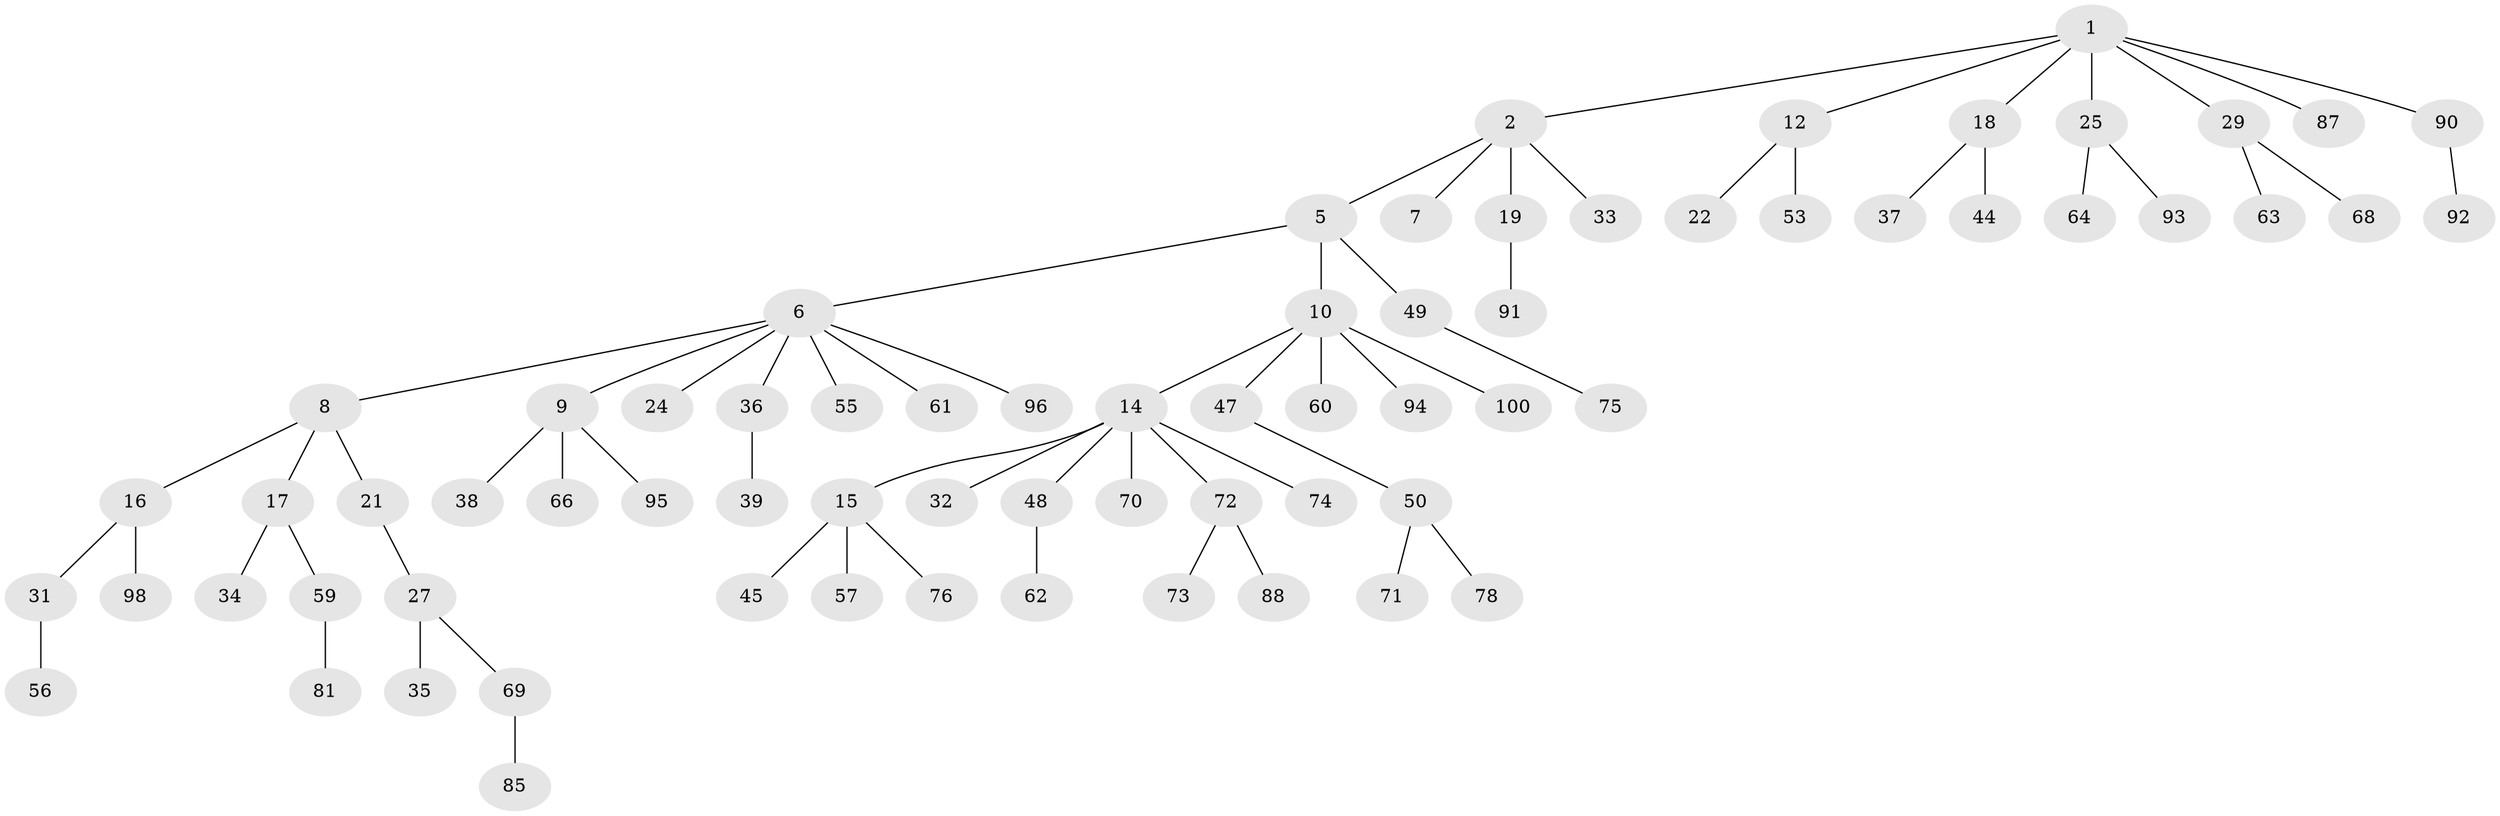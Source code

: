 // original degree distribution, {6: 0.02, 4: 0.1, 3: 0.11, 5: 0.02, 7: 0.01, 1: 0.52, 2: 0.22}
// Generated by graph-tools (version 1.1) at 2025/11/02/21/25 10:11:10]
// undirected, 70 vertices, 69 edges
graph export_dot {
graph [start="1"]
  node [color=gray90,style=filled];
  1 [super="+4"];
  2 [super="+3"];
  5 [super="+83"];
  6 [super="+30"];
  7;
  8 [super="+13"];
  9 [super="+11"];
  10 [super="+28"];
  12 [super="+23"];
  14 [super="+20"];
  15 [super="+41"];
  16 [super="+42"];
  17 [super="+67"];
  18 [super="+26"];
  19;
  21;
  22;
  24 [super="+77"];
  25 [super="+46"];
  27 [super="+43"];
  29;
  31;
  32 [super="+52"];
  33 [super="+99"];
  34;
  35;
  36 [super="+40"];
  37 [super="+58"];
  38;
  39 [super="+82"];
  44;
  45 [super="+86"];
  47;
  48 [super="+54"];
  49 [super="+51"];
  50 [super="+80"];
  53;
  55;
  56;
  57;
  59 [super="+65"];
  60;
  61;
  62;
  63;
  64;
  66;
  68 [super="+89"];
  69 [super="+79"];
  70;
  71;
  72 [super="+84"];
  73;
  74;
  75;
  76;
  78;
  81;
  85;
  87;
  88;
  90;
  91;
  92 [super="+97"];
  93;
  94;
  95;
  96;
  98;
  100;
  1 -- 2;
  1 -- 25;
  1 -- 29;
  1 -- 87;
  1 -- 90;
  1 -- 18;
  1 -- 12;
  2 -- 5;
  2 -- 7;
  2 -- 33;
  2 -- 19;
  5 -- 6;
  5 -- 10;
  5 -- 49;
  6 -- 8;
  6 -- 9;
  6 -- 24;
  6 -- 55;
  6 -- 96;
  6 -- 36;
  6 -- 61;
  8 -- 16;
  8 -- 17;
  8 -- 21;
  9 -- 66;
  9 -- 38;
  9 -- 95;
  10 -- 14;
  10 -- 60;
  10 -- 94;
  10 -- 100;
  10 -- 47;
  12 -- 22;
  12 -- 53;
  14 -- 15;
  14 -- 70;
  14 -- 74;
  14 -- 32;
  14 -- 48;
  14 -- 72;
  15 -- 57;
  15 -- 76;
  15 -- 45;
  16 -- 31;
  16 -- 98;
  17 -- 34;
  17 -- 59;
  18 -- 37;
  18 -- 44;
  19 -- 91;
  21 -- 27;
  25 -- 64;
  25 -- 93;
  27 -- 35;
  27 -- 69;
  29 -- 63;
  29 -- 68;
  31 -- 56;
  36 -- 39;
  47 -- 50;
  48 -- 62;
  49 -- 75;
  50 -- 71;
  50 -- 78;
  59 -- 81;
  69 -- 85;
  72 -- 73;
  72 -- 88;
  90 -- 92;
}
